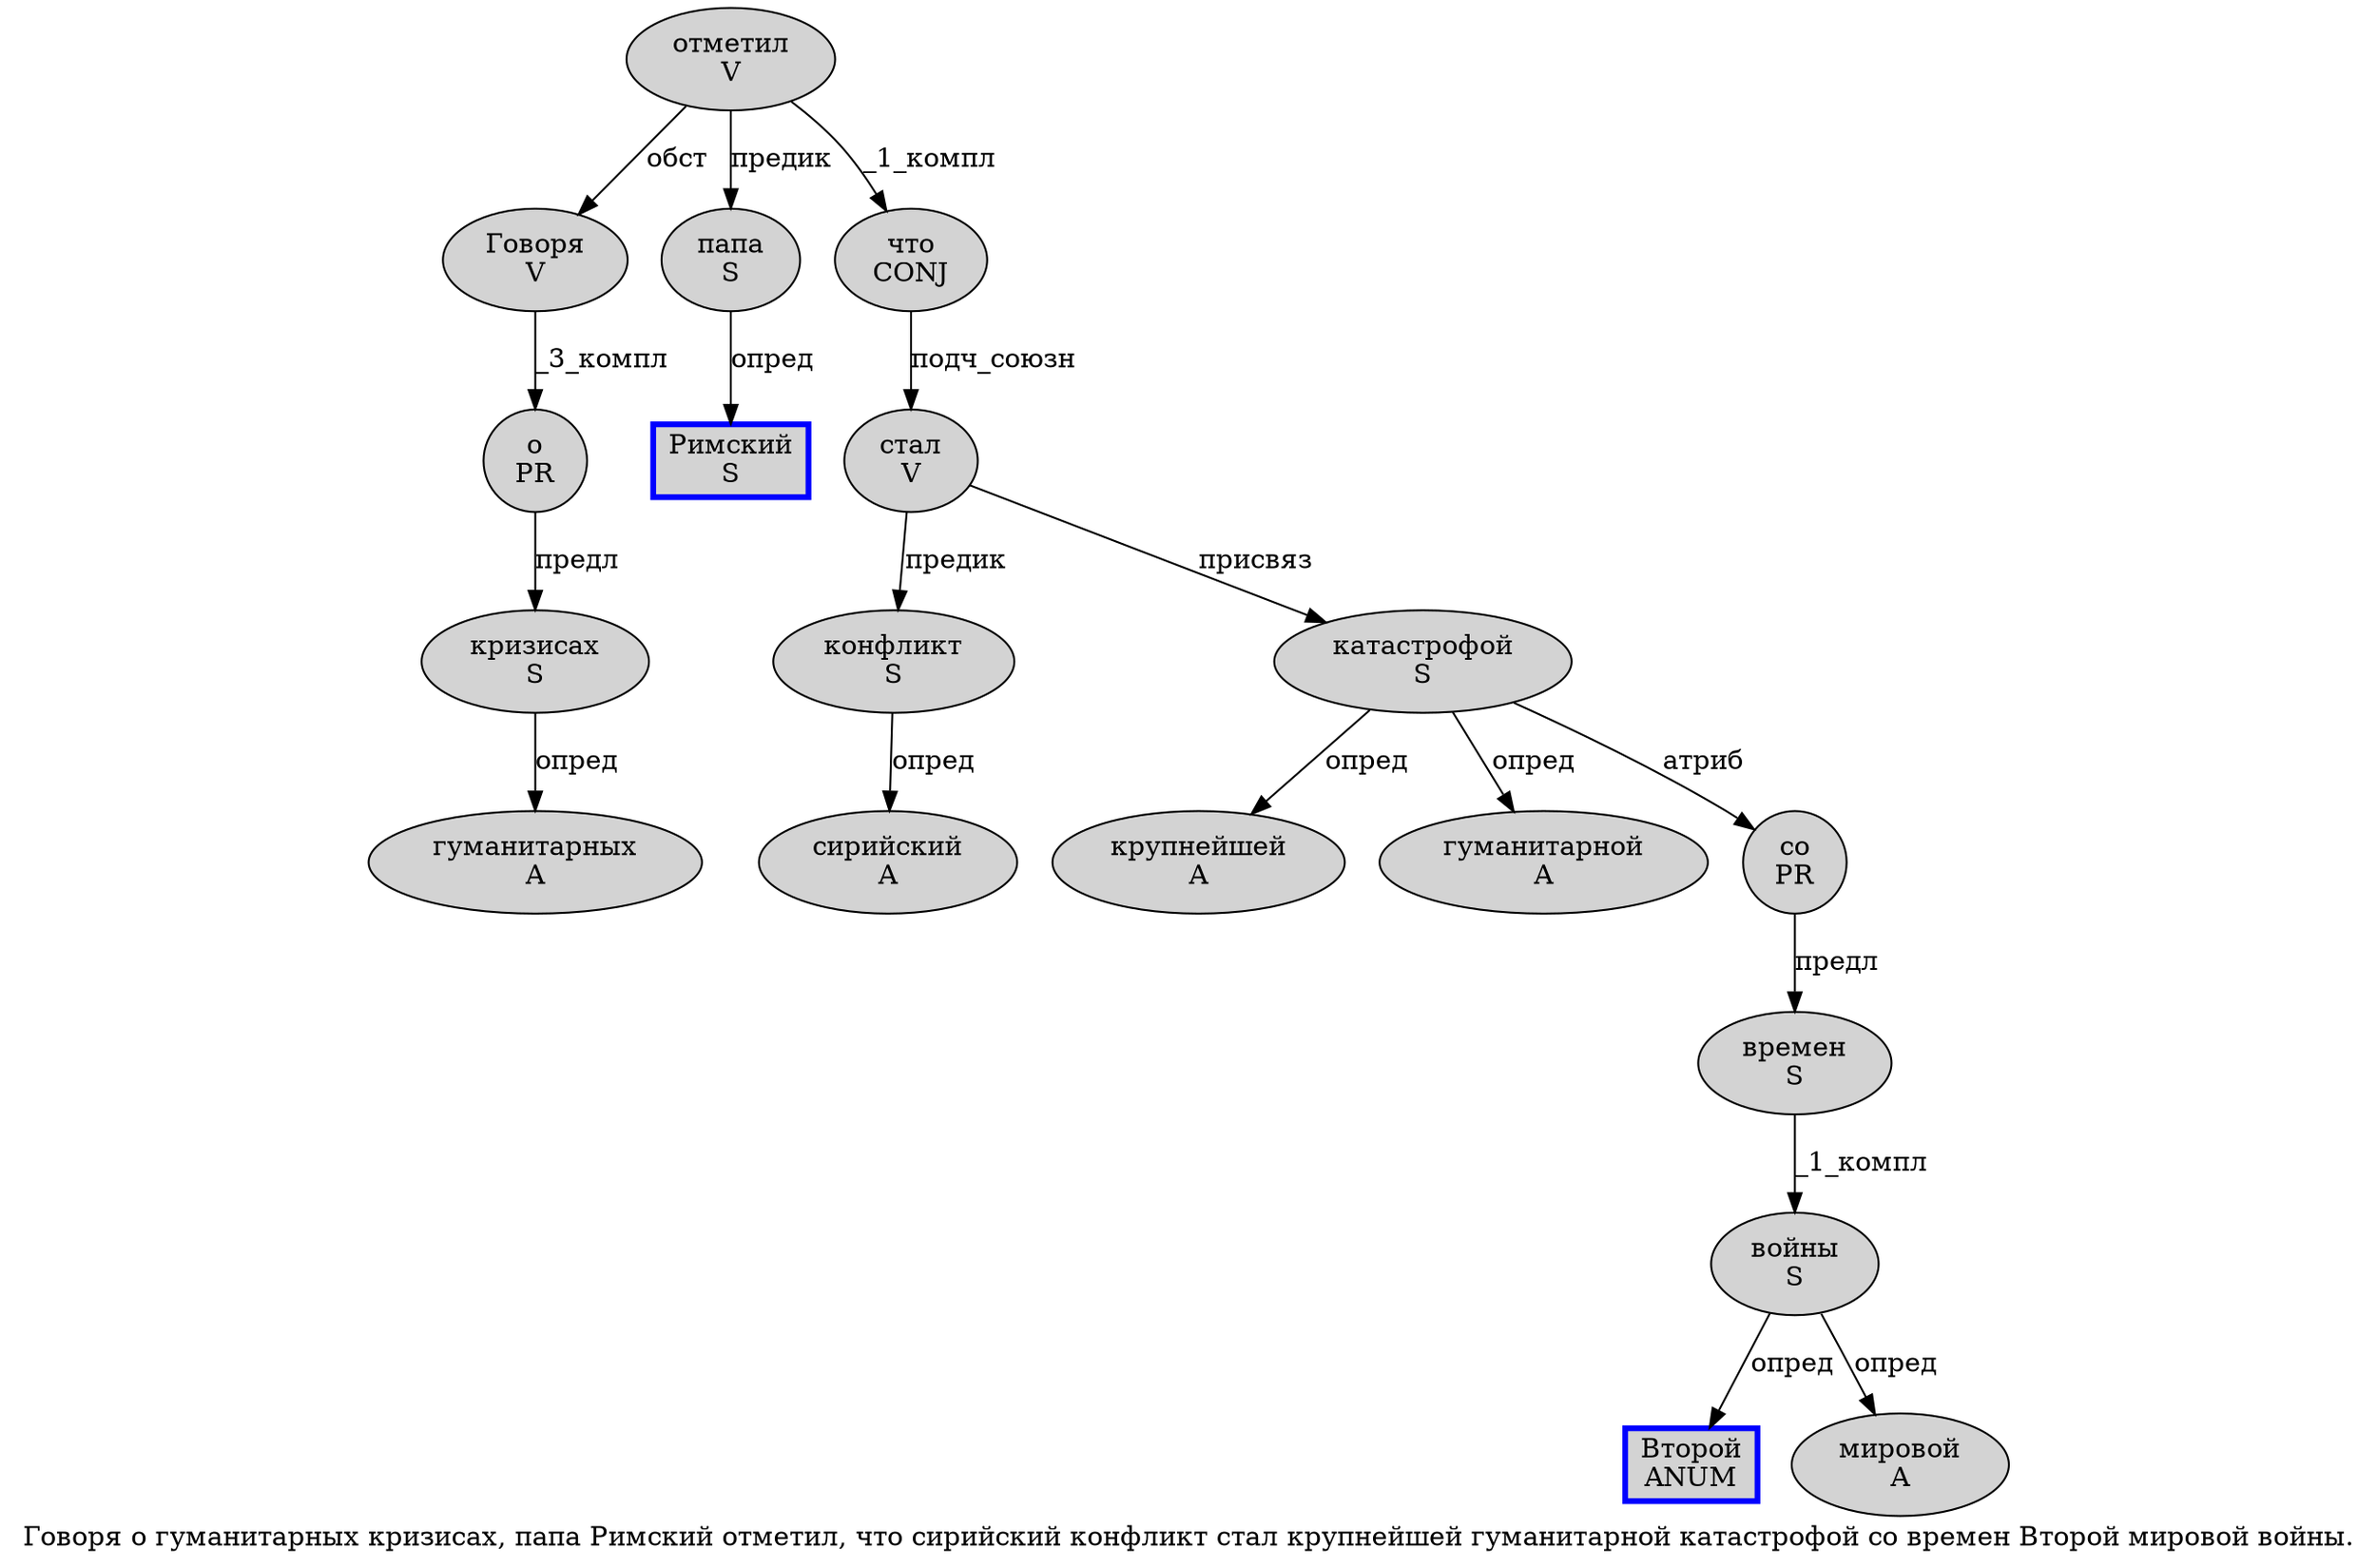 digraph SENTENCE_109 {
	graph [label="Говоря о гуманитарных кризисах, папа Римский отметил, что сирийский конфликт стал крупнейшей гуманитарной катастрофой со времен Второй мировой войны."]
	node [style=filled]
		0 [label="Говоря
V" color="" fillcolor=lightgray penwidth=1 shape=ellipse]
		1 [label="о
PR" color="" fillcolor=lightgray penwidth=1 shape=ellipse]
		2 [label="гуманитарных
A" color="" fillcolor=lightgray penwidth=1 shape=ellipse]
		3 [label="кризисах
S" color="" fillcolor=lightgray penwidth=1 shape=ellipse]
		5 [label="папа
S" color="" fillcolor=lightgray penwidth=1 shape=ellipse]
		6 [label="Римский
S" color=blue fillcolor=lightgray penwidth=3 shape=box]
		7 [label="отметил
V" color="" fillcolor=lightgray penwidth=1 shape=ellipse]
		9 [label="что
CONJ" color="" fillcolor=lightgray penwidth=1 shape=ellipse]
		10 [label="сирийский
A" color="" fillcolor=lightgray penwidth=1 shape=ellipse]
		11 [label="конфликт
S" color="" fillcolor=lightgray penwidth=1 shape=ellipse]
		12 [label="стал
V" color="" fillcolor=lightgray penwidth=1 shape=ellipse]
		13 [label="крупнейшей
A" color="" fillcolor=lightgray penwidth=1 shape=ellipse]
		14 [label="гуманитарной
A" color="" fillcolor=lightgray penwidth=1 shape=ellipse]
		15 [label="катастрофой
S" color="" fillcolor=lightgray penwidth=1 shape=ellipse]
		16 [label="со
PR" color="" fillcolor=lightgray penwidth=1 shape=ellipse]
		17 [label="времен
S" color="" fillcolor=lightgray penwidth=1 shape=ellipse]
		18 [label="Второй
ANUM" color=blue fillcolor=lightgray penwidth=3 shape=box]
		19 [label="мировой
A" color="" fillcolor=lightgray penwidth=1 shape=ellipse]
		20 [label="войны
S" color="" fillcolor=lightgray penwidth=1 shape=ellipse]
			0 -> 1 [label="_3_компл"]
			1 -> 3 [label="предл"]
			5 -> 6 [label="опред"]
			15 -> 13 [label="опред"]
			15 -> 14 [label="опред"]
			15 -> 16 [label="атриб"]
			12 -> 11 [label="предик"]
			12 -> 15 [label="присвяз"]
			3 -> 2 [label="опред"]
			7 -> 0 [label="обст"]
			7 -> 5 [label="предик"]
			7 -> 9 [label="_1_компл"]
			9 -> 12 [label="подч_союзн"]
			11 -> 10 [label="опред"]
			16 -> 17 [label="предл"]
			20 -> 18 [label="опред"]
			20 -> 19 [label="опред"]
			17 -> 20 [label="_1_компл"]
}